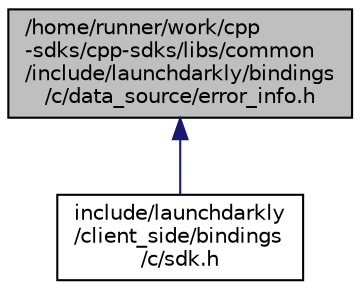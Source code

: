 digraph "/home/runner/work/cpp-sdks/cpp-sdks/libs/common/include/launchdarkly/bindings/c/data_source/error_info.h"
{
 // LATEX_PDF_SIZE
  edge [fontname="Helvetica",fontsize="10",labelfontname="Helvetica",labelfontsize="10"];
  node [fontname="Helvetica",fontsize="10",shape=record];
  Node1 [label="/home/runner/work/cpp\l-sdks/cpp-sdks/libs/common\l/include/launchdarkly/bindings\l/c/data_source/error_info.h",height=0.2,width=0.4,color="black", fillcolor="grey75", style="filled", fontcolor="black",tooltip="LaunchDarkly Server-side C Bindings for Data Source Error Info."];
  Node1 -> Node2 [dir="back",color="midnightblue",fontsize="10",style="solid",fontname="Helvetica"];
  Node2 [label="include/launchdarkly\l/client_side/bindings\l/c/sdk.h",height=0.2,width=0.4,color="black", fillcolor="white", style="filled",URL="$sdk_8h.html",tooltip="LaunchDarkly Client-side C Bindings."];
}

